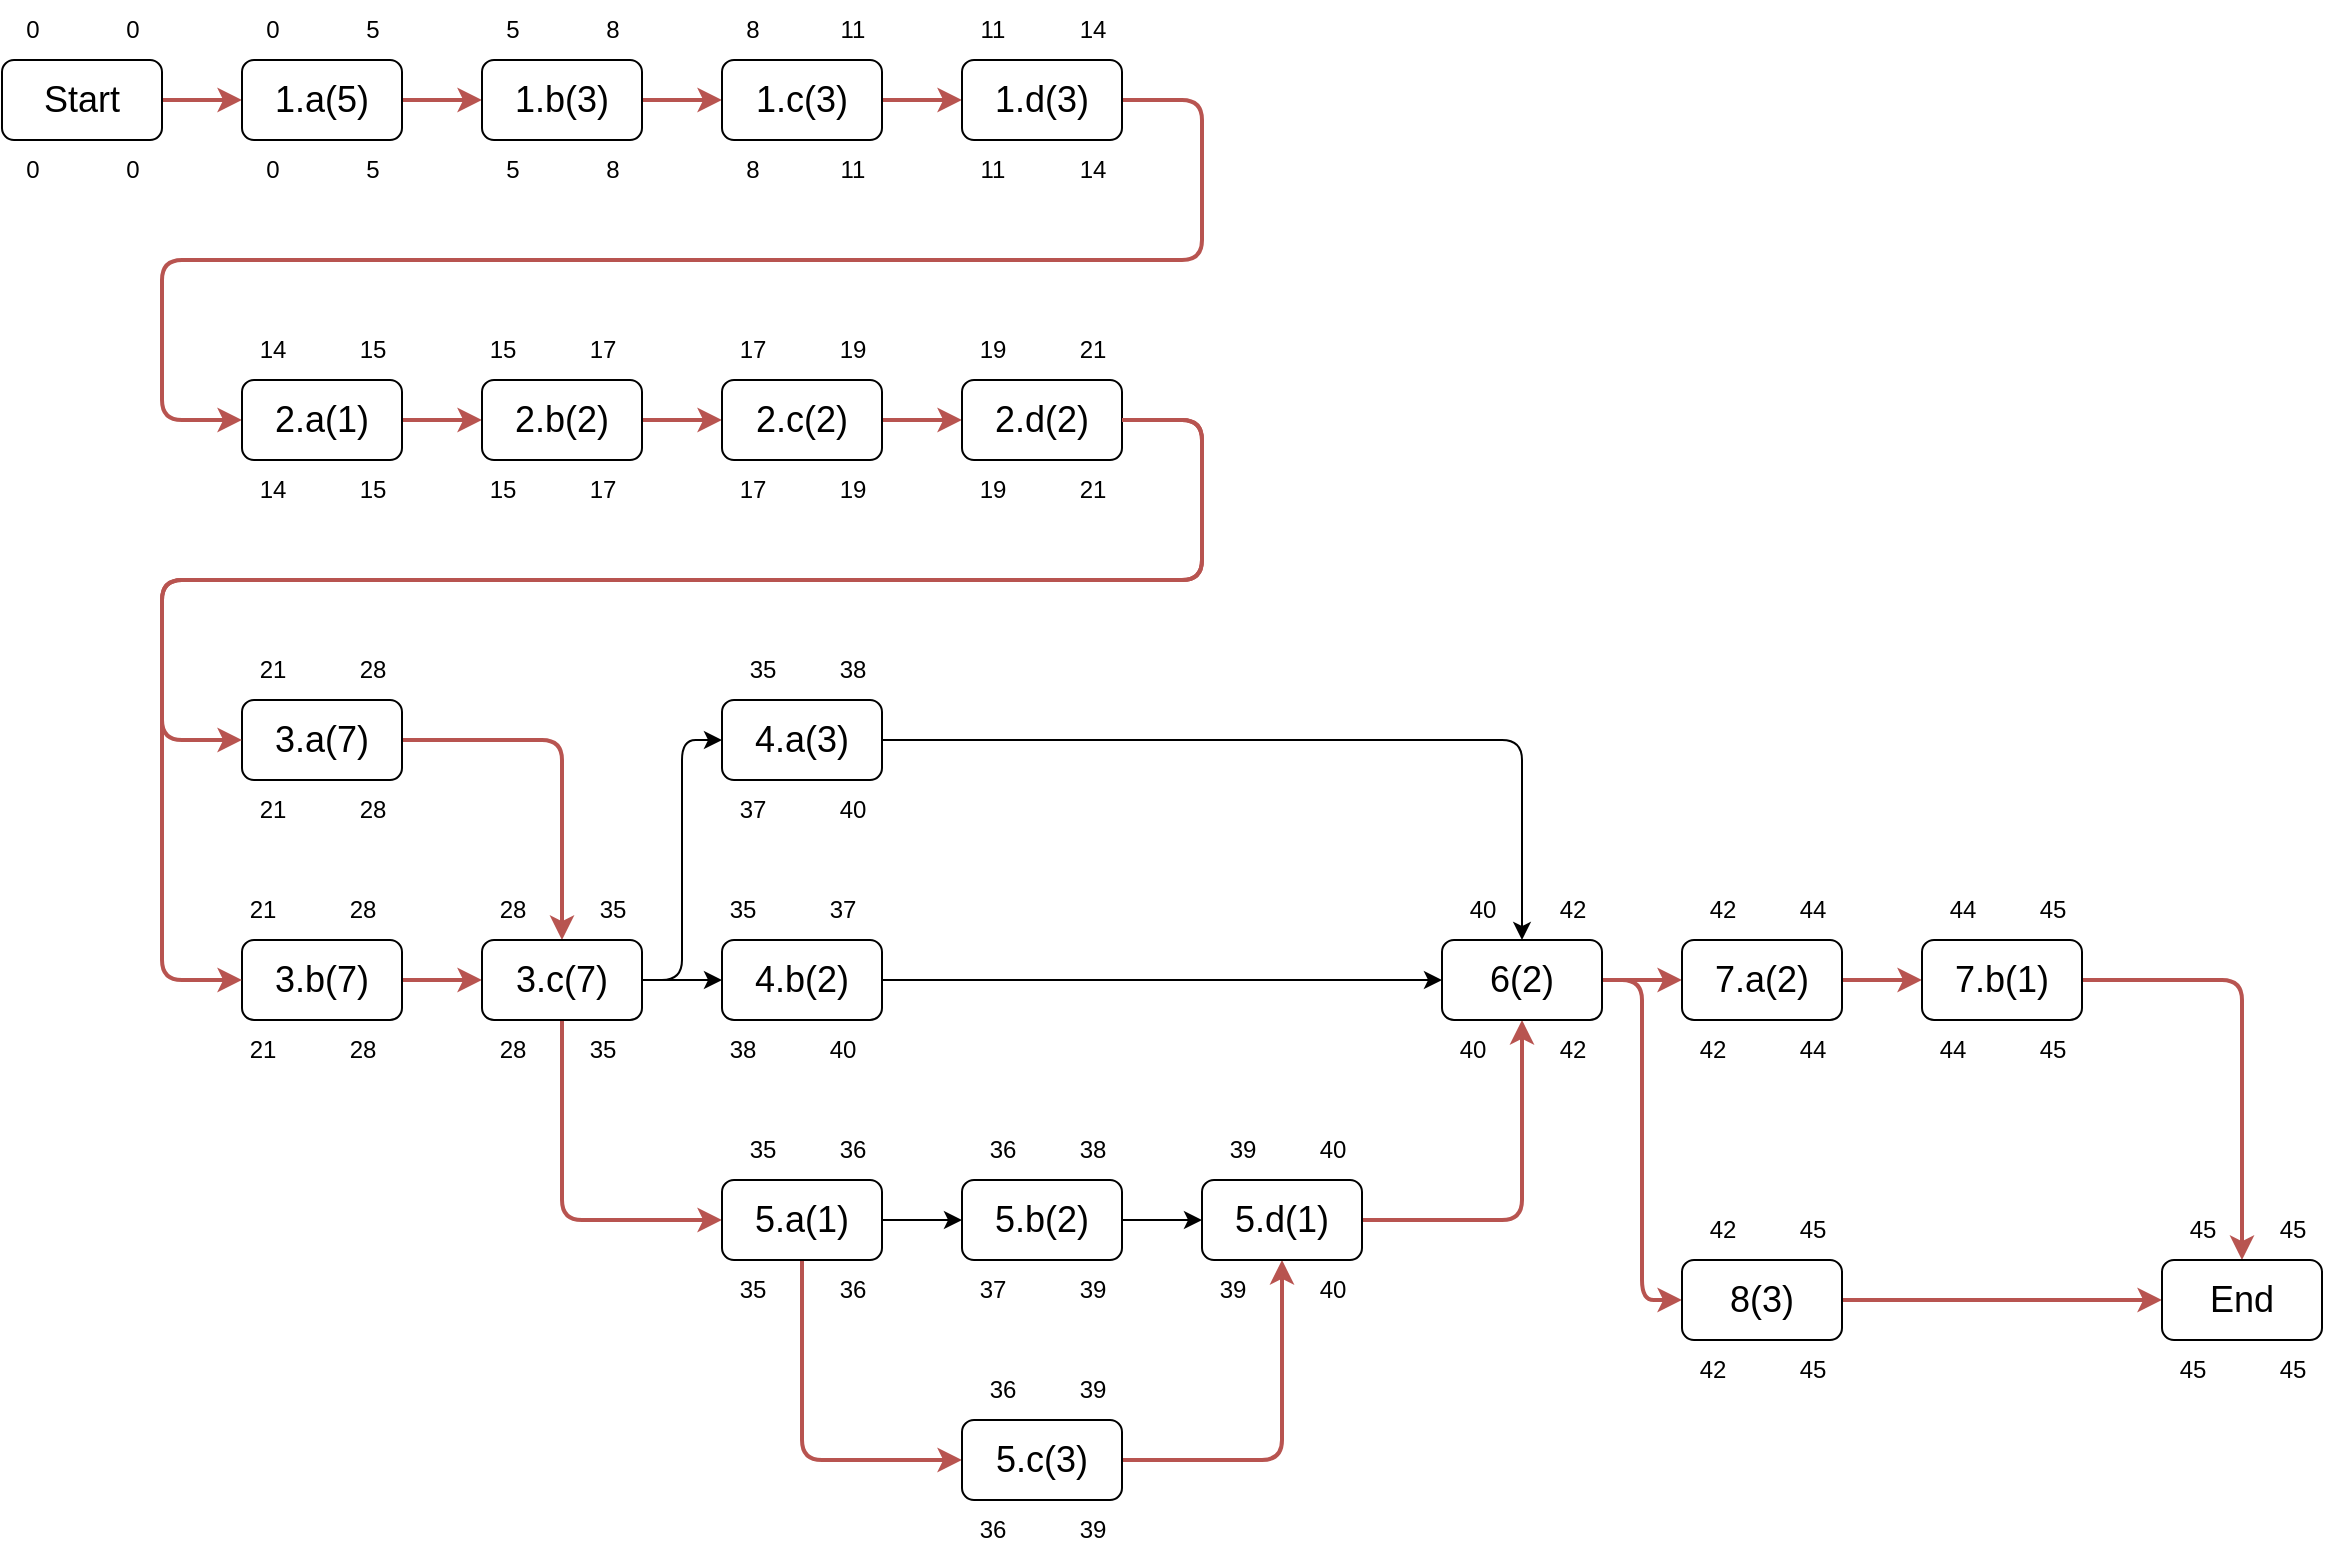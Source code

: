 <mxfile>
    <diagram id="s_p5GXijSTaCHinFCWkM" name="第 1 页">
        <mxGraphModel dx="336" dy="525" grid="1" gridSize="10" guides="1" tooltips="1" connect="1" arrows="1" fold="1" page="1" pageScale="1" pageWidth="1169" pageHeight="827" math="0" shadow="0">
            <root>
                <mxCell id="0"/>
                <mxCell id="1" parent="0"/>
                <mxCell id="74" style="edgeStyle=none;html=1;exitX=1;exitY=0.5;exitDx=0;exitDy=0;entryX=0;entryY=0.5;entryDx=0;entryDy=0;fontSize=12;fillColor=#f8cecc;strokeColor=#b85450;strokeWidth=2;" edge="1" parent="1" source="2" target="3">
                    <mxGeometry relative="1" as="geometry"/>
                </mxCell>
                <mxCell id="2" value="Start" style="rounded=1;whiteSpace=wrap;html=1;fontSize=18;" vertex="1" parent="1">
                    <mxGeometry y="40" width="80" height="40" as="geometry"/>
                </mxCell>
                <mxCell id="75" style="edgeStyle=none;html=1;exitX=1;exitY=0.5;exitDx=0;exitDy=0;entryX=0;entryY=0.5;entryDx=0;entryDy=0;fontSize=12;strokeColor=#b85450;fillColor=#f8cecc;strokeWidth=2;" edge="1" parent="1" source="3" target="13">
                    <mxGeometry relative="1" as="geometry"/>
                </mxCell>
                <mxCell id="3" value="1.a(5)" style="rounded=1;whiteSpace=wrap;html=1;fontSize=18;" vertex="1" parent="1">
                    <mxGeometry x="120" y="40" width="80" height="40" as="geometry"/>
                </mxCell>
                <mxCell id="4" value="0" style="text;html=1;align=center;verticalAlign=middle;resizable=0;points=[];autosize=1;strokeColor=none;fillColor=none;fontSize=12;" vertex="1" parent="1">
                    <mxGeometry y="10" width="30" height="30" as="geometry"/>
                </mxCell>
                <mxCell id="5" value="0" style="text;html=1;align=center;verticalAlign=middle;resizable=0;points=[];autosize=1;strokeColor=none;fillColor=none;fontSize=12;" vertex="1" parent="1">
                    <mxGeometry x="50" y="10" width="30" height="30" as="geometry"/>
                </mxCell>
                <mxCell id="6" value="0" style="text;html=1;align=center;verticalAlign=middle;resizable=0;points=[];autosize=1;strokeColor=none;fillColor=none;fontSize=12;" vertex="1" parent="1">
                    <mxGeometry y="80" width="30" height="30" as="geometry"/>
                </mxCell>
                <mxCell id="7" value="0" style="text;html=1;align=center;verticalAlign=middle;resizable=0;points=[];autosize=1;strokeColor=none;fillColor=none;fontSize=12;" vertex="1" parent="1">
                    <mxGeometry x="50" y="80" width="30" height="30" as="geometry"/>
                </mxCell>
                <mxCell id="9" value="0" style="text;html=1;align=center;verticalAlign=middle;resizable=0;points=[];autosize=1;strokeColor=none;fillColor=none;fontSize=12;" vertex="1" parent="1">
                    <mxGeometry x="120" y="10" width="30" height="30" as="geometry"/>
                </mxCell>
                <mxCell id="10" value="5" style="text;html=1;align=center;verticalAlign=middle;resizable=0;points=[];autosize=1;strokeColor=none;fillColor=none;fontSize=12;" vertex="1" parent="1">
                    <mxGeometry x="170" y="10" width="30" height="30" as="geometry"/>
                </mxCell>
                <mxCell id="11" value="0" style="text;html=1;align=center;verticalAlign=middle;resizable=0;points=[];autosize=1;strokeColor=none;fillColor=none;fontSize=12;" vertex="1" parent="1">
                    <mxGeometry x="120" y="80" width="30" height="30" as="geometry"/>
                </mxCell>
                <mxCell id="12" value="5" style="text;html=1;align=center;verticalAlign=middle;resizable=0;points=[];autosize=1;strokeColor=none;fillColor=none;fontSize=12;" vertex="1" parent="1">
                    <mxGeometry x="170" y="80" width="30" height="30" as="geometry"/>
                </mxCell>
                <mxCell id="76" style="edgeStyle=none;html=1;exitX=1;exitY=0.5;exitDx=0;exitDy=0;entryX=0;entryY=0.5;entryDx=0;entryDy=0;fontSize=12;strokeColor=#b85450;fillColor=#f8cecc;strokeWidth=2;" edge="1" parent="1" source="13" target="18">
                    <mxGeometry relative="1" as="geometry"/>
                </mxCell>
                <mxCell id="13" value="1.b(3)" style="rounded=1;whiteSpace=wrap;html=1;fontSize=18;" vertex="1" parent="1">
                    <mxGeometry x="240" y="40" width="80" height="40" as="geometry"/>
                </mxCell>
                <mxCell id="14" value="5" style="text;html=1;align=center;verticalAlign=middle;resizable=0;points=[];autosize=1;strokeColor=none;fillColor=none;fontSize=12;" vertex="1" parent="1">
                    <mxGeometry x="240" y="10" width="30" height="30" as="geometry"/>
                </mxCell>
                <mxCell id="15" value="8" style="text;html=1;align=center;verticalAlign=middle;resizable=0;points=[];autosize=1;strokeColor=none;fillColor=none;fontSize=12;" vertex="1" parent="1">
                    <mxGeometry x="290" y="10" width="30" height="30" as="geometry"/>
                </mxCell>
                <mxCell id="16" value="5" style="text;html=1;align=center;verticalAlign=middle;resizable=0;points=[];autosize=1;strokeColor=none;fillColor=none;fontSize=12;" vertex="1" parent="1">
                    <mxGeometry x="240" y="80" width="30" height="30" as="geometry"/>
                </mxCell>
                <mxCell id="17" value="8" style="text;html=1;align=center;verticalAlign=middle;resizable=0;points=[];autosize=1;strokeColor=none;fillColor=none;fontSize=12;" vertex="1" parent="1">
                    <mxGeometry x="290" y="80" width="30" height="30" as="geometry"/>
                </mxCell>
                <mxCell id="77" style="edgeStyle=none;html=1;exitX=1;exitY=0.5;exitDx=0;exitDy=0;entryX=0;entryY=0.5;entryDx=0;entryDy=0;fontSize=12;strokeColor=#b85450;fillColor=#f8cecc;strokeWidth=2;" edge="1" parent="1" source="18" target="23">
                    <mxGeometry relative="1" as="geometry"/>
                </mxCell>
                <mxCell id="18" value="1.c(3)" style="rounded=1;whiteSpace=wrap;html=1;fontSize=18;" vertex="1" parent="1">
                    <mxGeometry x="360" y="40" width="80" height="40" as="geometry"/>
                </mxCell>
                <mxCell id="19" value="8" style="text;html=1;align=center;verticalAlign=middle;resizable=0;points=[];autosize=1;strokeColor=none;fillColor=none;fontSize=12;" vertex="1" parent="1">
                    <mxGeometry x="360" y="10" width="30" height="30" as="geometry"/>
                </mxCell>
                <mxCell id="20" value="11" style="text;html=1;align=center;verticalAlign=middle;resizable=0;points=[];autosize=1;strokeColor=none;fillColor=none;fontSize=12;" vertex="1" parent="1">
                    <mxGeometry x="405" y="10" width="40" height="30" as="geometry"/>
                </mxCell>
                <mxCell id="21" value="8" style="text;html=1;align=center;verticalAlign=middle;resizable=0;points=[];autosize=1;strokeColor=none;fillColor=none;fontSize=12;" vertex="1" parent="1">
                    <mxGeometry x="360" y="80" width="30" height="30" as="geometry"/>
                </mxCell>
                <mxCell id="22" value="11" style="text;html=1;align=center;verticalAlign=middle;resizable=0;points=[];autosize=1;strokeColor=none;fillColor=none;fontSize=12;" vertex="1" parent="1">
                    <mxGeometry x="405" y="80" width="40" height="30" as="geometry"/>
                </mxCell>
                <mxCell id="78" style="edgeStyle=none;html=1;exitX=1;exitY=0.5;exitDx=0;exitDy=0;entryX=0;entryY=0.5;entryDx=0;entryDy=0;fontSize=12;strokeColor=#b85450;fillColor=#f8cecc;strokeWidth=2;" edge="1" parent="1" source="23" target="53">
                    <mxGeometry relative="1" as="geometry">
                        <Array as="points">
                            <mxPoint x="600" y="60"/>
                            <mxPoint x="600" y="140"/>
                            <mxPoint x="80" y="140"/>
                            <mxPoint x="80" y="220"/>
                        </Array>
                    </mxGeometry>
                </mxCell>
                <mxCell id="23" value="1.d(3)" style="rounded=1;whiteSpace=wrap;html=1;fontSize=18;" vertex="1" parent="1">
                    <mxGeometry x="480" y="40" width="80" height="40" as="geometry"/>
                </mxCell>
                <mxCell id="24" value="11" style="text;html=1;align=center;verticalAlign=middle;resizable=0;points=[];autosize=1;strokeColor=none;fillColor=none;fontSize=12;" vertex="1" parent="1">
                    <mxGeometry x="475" y="10" width="40" height="30" as="geometry"/>
                </mxCell>
                <mxCell id="25" value="14" style="text;html=1;align=center;verticalAlign=middle;resizable=0;points=[];autosize=1;strokeColor=none;fillColor=none;fontSize=12;" vertex="1" parent="1">
                    <mxGeometry x="525" y="10" width="40" height="30" as="geometry"/>
                </mxCell>
                <mxCell id="26" value="11" style="text;html=1;align=center;verticalAlign=middle;resizable=0;points=[];autosize=1;strokeColor=none;fillColor=none;fontSize=12;" vertex="1" parent="1">
                    <mxGeometry x="475" y="80" width="40" height="30" as="geometry"/>
                </mxCell>
                <mxCell id="27" value="14" style="text;html=1;align=center;verticalAlign=middle;resizable=0;points=[];autosize=1;strokeColor=none;fillColor=none;fontSize=12;" vertex="1" parent="1">
                    <mxGeometry x="525" y="80" width="40" height="30" as="geometry"/>
                </mxCell>
                <mxCell id="79" style="edgeStyle=none;html=1;exitX=1;exitY=0.5;exitDx=0;exitDy=0;entryX=0;entryY=0.5;entryDx=0;entryDy=0;fontSize=12;strokeColor=#b85450;fillColor=#f8cecc;strokeWidth=2;" edge="1" parent="1" source="53" target="58">
                    <mxGeometry relative="1" as="geometry"/>
                </mxCell>
                <mxCell id="53" value="2.a(1)" style="rounded=1;whiteSpace=wrap;html=1;fontSize=18;" vertex="1" parent="1">
                    <mxGeometry x="120" y="200" width="80" height="40" as="geometry"/>
                </mxCell>
                <mxCell id="54" value="14" style="text;html=1;align=center;verticalAlign=middle;resizable=0;points=[];autosize=1;strokeColor=none;fillColor=none;fontSize=12;" vertex="1" parent="1">
                    <mxGeometry x="115" y="170" width="40" height="30" as="geometry"/>
                </mxCell>
                <mxCell id="55" value="15" style="text;html=1;align=center;verticalAlign=middle;resizable=0;points=[];autosize=1;strokeColor=none;fillColor=none;fontSize=12;" vertex="1" parent="1">
                    <mxGeometry x="165" y="170" width="40" height="30" as="geometry"/>
                </mxCell>
                <mxCell id="56" value="14" style="text;html=1;align=center;verticalAlign=middle;resizable=0;points=[];autosize=1;strokeColor=none;fillColor=none;fontSize=12;" vertex="1" parent="1">
                    <mxGeometry x="115" y="240" width="40" height="30" as="geometry"/>
                </mxCell>
                <mxCell id="57" value="15" style="text;html=1;align=center;verticalAlign=middle;resizable=0;points=[];autosize=1;strokeColor=none;fillColor=none;fontSize=12;" vertex="1" parent="1">
                    <mxGeometry x="165" y="240" width="40" height="30" as="geometry"/>
                </mxCell>
                <mxCell id="80" style="edgeStyle=none;html=1;exitX=1;exitY=0.5;exitDx=0;exitDy=0;entryX=0;entryY=0.5;entryDx=0;entryDy=0;fontSize=12;strokeColor=#b85450;fillColor=#f8cecc;strokeWidth=2;" edge="1" parent="1" source="58" target="64">
                    <mxGeometry relative="1" as="geometry"/>
                </mxCell>
                <mxCell id="58" value="2.b(2)" style="rounded=1;whiteSpace=wrap;html=1;fontSize=18;" vertex="1" parent="1">
                    <mxGeometry x="240" y="200" width="80" height="40" as="geometry"/>
                </mxCell>
                <mxCell id="59" value="15" style="text;html=1;align=center;verticalAlign=middle;resizable=0;points=[];autosize=1;strokeColor=none;fillColor=none;fontSize=12;" vertex="1" parent="1">
                    <mxGeometry x="230" y="170" width="40" height="30" as="geometry"/>
                </mxCell>
                <mxCell id="60" value="17" style="text;html=1;align=center;verticalAlign=middle;resizable=0;points=[];autosize=1;strokeColor=none;fillColor=none;fontSize=12;" vertex="1" parent="1">
                    <mxGeometry x="280" y="170" width="40" height="30" as="geometry"/>
                </mxCell>
                <mxCell id="61" value="15" style="text;html=1;align=center;verticalAlign=middle;resizable=0;points=[];autosize=1;strokeColor=none;fillColor=none;fontSize=12;" vertex="1" parent="1">
                    <mxGeometry x="230" y="240" width="40" height="30" as="geometry"/>
                </mxCell>
                <mxCell id="62" value="17" style="text;html=1;align=center;verticalAlign=middle;resizable=0;points=[];autosize=1;strokeColor=none;fillColor=none;fontSize=12;" vertex="1" parent="1">
                    <mxGeometry x="280" y="240" width="40" height="30" as="geometry"/>
                </mxCell>
                <mxCell id="81" style="edgeStyle=none;html=1;exitX=1;exitY=0.5;exitDx=0;exitDy=0;entryX=0;entryY=0.5;entryDx=0;entryDy=0;fontSize=12;strokeColor=#b85450;fillColor=#f8cecc;strokeWidth=2;" edge="1" parent="1" source="64" target="69">
                    <mxGeometry relative="1" as="geometry"/>
                </mxCell>
                <mxCell id="64" value="2.c(2)" style="rounded=1;whiteSpace=wrap;html=1;fontSize=18;" vertex="1" parent="1">
                    <mxGeometry x="360" y="200" width="80" height="40" as="geometry"/>
                </mxCell>
                <mxCell id="65" value="17" style="text;html=1;align=center;verticalAlign=middle;resizable=0;points=[];autosize=1;strokeColor=none;fillColor=none;fontSize=12;" vertex="1" parent="1">
                    <mxGeometry x="355" y="170" width="40" height="30" as="geometry"/>
                </mxCell>
                <mxCell id="66" value="19" style="text;html=1;align=center;verticalAlign=middle;resizable=0;points=[];autosize=1;strokeColor=none;fillColor=none;fontSize=12;" vertex="1" parent="1">
                    <mxGeometry x="405" y="170" width="40" height="30" as="geometry"/>
                </mxCell>
                <mxCell id="67" value="17" style="text;html=1;align=center;verticalAlign=middle;resizable=0;points=[];autosize=1;strokeColor=none;fillColor=none;fontSize=12;" vertex="1" parent="1">
                    <mxGeometry x="355" y="240" width="40" height="30" as="geometry"/>
                </mxCell>
                <mxCell id="68" value="19" style="text;html=1;align=center;verticalAlign=middle;resizable=0;points=[];autosize=1;strokeColor=none;fillColor=none;fontSize=12;" vertex="1" parent="1">
                    <mxGeometry x="405" y="240" width="40" height="30" as="geometry"/>
                </mxCell>
                <mxCell id="69" value="2.d(2)" style="rounded=1;whiteSpace=wrap;html=1;fontSize=18;" vertex="1" parent="1">
                    <mxGeometry x="480" y="200" width="80" height="40" as="geometry"/>
                </mxCell>
                <mxCell id="70" value="19" style="text;html=1;align=center;verticalAlign=middle;resizable=0;points=[];autosize=1;strokeColor=none;fillColor=none;fontSize=12;" vertex="1" parent="1">
                    <mxGeometry x="475" y="170" width="40" height="30" as="geometry"/>
                </mxCell>
                <mxCell id="71" value="21" style="text;html=1;align=center;verticalAlign=middle;resizable=0;points=[];autosize=1;strokeColor=none;fillColor=none;fontSize=12;" vertex="1" parent="1">
                    <mxGeometry x="525" y="170" width="40" height="30" as="geometry"/>
                </mxCell>
                <mxCell id="72" value="19" style="text;html=1;align=center;verticalAlign=middle;resizable=0;points=[];autosize=1;strokeColor=none;fillColor=none;fontSize=12;" vertex="1" parent="1">
                    <mxGeometry x="475" y="240" width="40" height="30" as="geometry"/>
                </mxCell>
                <mxCell id="73" value="21" style="text;html=1;align=center;verticalAlign=middle;resizable=0;points=[];autosize=1;strokeColor=none;fillColor=none;fontSize=12;" vertex="1" parent="1">
                    <mxGeometry x="525" y="240" width="40" height="30" as="geometry"/>
                </mxCell>
                <mxCell id="113" style="edgeStyle=none;html=1;exitX=1;exitY=0.5;exitDx=0;exitDy=0;fontSize=12;entryX=0.5;entryY=0;entryDx=0;entryDy=0;strokeColor=#b85450;fillColor=#f8cecc;strokeWidth=2;" edge="1" parent="1" source="83" target="94">
                    <mxGeometry relative="1" as="geometry">
                        <mxPoint x="230" y="470" as="targetPoint"/>
                        <Array as="points">
                            <mxPoint x="280" y="380"/>
                        </Array>
                    </mxGeometry>
                </mxCell>
                <mxCell id="83" value="3.a(7)" style="rounded=1;whiteSpace=wrap;html=1;fontSize=18;" vertex="1" parent="1">
                    <mxGeometry x="120" y="360" width="80" height="40" as="geometry"/>
                </mxCell>
                <mxCell id="84" value="21" style="text;html=1;align=center;verticalAlign=middle;resizable=0;points=[];autosize=1;strokeColor=none;fillColor=none;fontSize=12;" vertex="1" parent="1">
                    <mxGeometry x="115" y="330" width="40" height="30" as="geometry"/>
                </mxCell>
                <mxCell id="85" value="28" style="text;html=1;align=center;verticalAlign=middle;resizable=0;points=[];autosize=1;strokeColor=none;fillColor=none;fontSize=12;" vertex="1" parent="1">
                    <mxGeometry x="165" y="330" width="40" height="30" as="geometry"/>
                </mxCell>
                <mxCell id="86" value="21" style="text;html=1;align=center;verticalAlign=middle;resizable=0;points=[];autosize=1;strokeColor=none;fillColor=none;fontSize=12;" vertex="1" parent="1">
                    <mxGeometry x="115" y="400" width="40" height="30" as="geometry"/>
                </mxCell>
                <mxCell id="87" value="28" style="text;html=1;align=center;verticalAlign=middle;resizable=0;points=[];autosize=1;strokeColor=none;fillColor=none;fontSize=12;" vertex="1" parent="1">
                    <mxGeometry x="165" y="400" width="40" height="30" as="geometry"/>
                </mxCell>
                <mxCell id="114" style="edgeStyle=none;html=1;exitX=1;exitY=0.5;exitDx=0;exitDy=0;fontSize=12;entryX=0;entryY=0.5;entryDx=0;entryDy=0;strokeColor=#b85450;fillColor=#f8cecc;strokeWidth=2;" edge="1" parent="1" source="89" target="94">
                    <mxGeometry relative="1" as="geometry">
                        <mxPoint x="240" y="460" as="targetPoint"/>
                    </mxGeometry>
                </mxCell>
                <mxCell id="89" value="3.b(7)" style="rounded=1;whiteSpace=wrap;html=1;fontSize=18;" vertex="1" parent="1">
                    <mxGeometry x="120" y="480" width="80" height="40" as="geometry"/>
                </mxCell>
                <mxCell id="90" value="21" style="text;html=1;align=center;verticalAlign=middle;resizable=0;points=[];autosize=1;strokeColor=none;fillColor=none;fontSize=12;" vertex="1" parent="1">
                    <mxGeometry x="110" y="450" width="40" height="30" as="geometry"/>
                </mxCell>
                <mxCell id="91" value="28" style="text;html=1;align=center;verticalAlign=middle;resizable=0;points=[];autosize=1;strokeColor=none;fillColor=none;fontSize=12;" vertex="1" parent="1">
                    <mxGeometry x="160" y="450" width="40" height="30" as="geometry"/>
                </mxCell>
                <mxCell id="92" value="21" style="text;html=1;align=center;verticalAlign=middle;resizable=0;points=[];autosize=1;strokeColor=none;fillColor=none;fontSize=12;" vertex="1" parent="1">
                    <mxGeometry x="110" y="520" width="40" height="30" as="geometry"/>
                </mxCell>
                <mxCell id="93" value="28" style="text;html=1;align=center;verticalAlign=middle;resizable=0;points=[];autosize=1;strokeColor=none;fillColor=none;fontSize=12;" vertex="1" parent="1">
                    <mxGeometry x="160" y="520" width="40" height="30" as="geometry"/>
                </mxCell>
                <mxCell id="115" style="edgeStyle=none;html=1;exitX=1;exitY=0.5;exitDx=0;exitDy=0;entryX=0;entryY=0.5;entryDx=0;entryDy=0;fontSize=12;" edge="1" parent="1" source="94" target="106">
                    <mxGeometry relative="1" as="geometry"/>
                </mxCell>
                <mxCell id="116" style="edgeStyle=none;html=1;entryX=0;entryY=0.5;entryDx=0;entryDy=0;fontSize=12;exitX=1;exitY=0.5;exitDx=0;exitDy=0;" edge="1" parent="1" source="94" target="101">
                    <mxGeometry relative="1" as="geometry">
                        <mxPoint x="310" y="430" as="sourcePoint"/>
                        <Array as="points">
                            <mxPoint x="340" y="500"/>
                            <mxPoint x="340" y="380"/>
                        </Array>
                    </mxGeometry>
                </mxCell>
                <mxCell id="137" style="edgeStyle=none;html=1;entryX=0;entryY=0.5;entryDx=0;entryDy=0;fontSize=12;strokeColor=#b85450;fillColor=#f8cecc;strokeWidth=2;exitX=0.5;exitY=1;exitDx=0;exitDy=0;" edge="1" parent="1" source="94" target="117">
                    <mxGeometry relative="1" as="geometry">
                        <mxPoint x="280" y="580" as="sourcePoint"/>
                        <Array as="points">
                            <mxPoint x="280" y="620"/>
                        </Array>
                    </mxGeometry>
                </mxCell>
                <mxCell id="94" value="3.c(7)" style="rounded=1;whiteSpace=wrap;html=1;fontSize=18;" vertex="1" parent="1">
                    <mxGeometry x="240" y="480" width="80" height="40" as="geometry"/>
                </mxCell>
                <mxCell id="95" value="28" style="text;html=1;align=center;verticalAlign=middle;resizable=0;points=[];autosize=1;strokeColor=none;fillColor=none;fontSize=12;" vertex="1" parent="1">
                    <mxGeometry x="235" y="450" width="40" height="30" as="geometry"/>
                </mxCell>
                <mxCell id="96" value="35" style="text;html=1;align=center;verticalAlign=middle;resizable=0;points=[];autosize=1;strokeColor=none;fillColor=none;fontSize=12;" vertex="1" parent="1">
                    <mxGeometry x="285" y="450" width="40" height="30" as="geometry"/>
                </mxCell>
                <mxCell id="97" value="28" style="text;html=1;align=center;verticalAlign=middle;resizable=0;points=[];autosize=1;strokeColor=none;fillColor=none;fontSize=12;" vertex="1" parent="1">
                    <mxGeometry x="235" y="520" width="40" height="30" as="geometry"/>
                </mxCell>
                <mxCell id="98" value="35" style="text;html=1;align=center;verticalAlign=middle;resizable=0;points=[];autosize=1;strokeColor=none;fillColor=none;fontSize=12;" vertex="1" parent="1">
                    <mxGeometry x="280" y="520" width="40" height="30" as="geometry"/>
                </mxCell>
                <mxCell id="99" style="edgeStyle=none;html=1;fontSize=12;exitX=1;exitY=0.5;exitDx=0;exitDy=0;entryX=0;entryY=0.5;entryDx=0;entryDy=0;strokeColor=#b85450;fillColor=#f8cecc;strokeWidth=2;" edge="1" parent="1" source="69" target="83">
                    <mxGeometry relative="1" as="geometry">
                        <Array as="points">
                            <mxPoint x="600" y="220"/>
                            <mxPoint x="600" y="300"/>
                            <mxPoint x="80" y="300"/>
                            <mxPoint x="80" y="380"/>
                        </Array>
                        <mxPoint x="590" y="200" as="sourcePoint"/>
                        <mxPoint x="220" y="410" as="targetPoint"/>
                    </mxGeometry>
                </mxCell>
                <mxCell id="160" style="edgeStyle=none;html=1;exitX=1;exitY=0.5;exitDx=0;exitDy=0;fontSize=12;" edge="1" parent="1" source="101" target="142">
                    <mxGeometry relative="1" as="geometry">
                        <mxPoint x="720" y="490" as="targetPoint"/>
                        <Array as="points">
                            <mxPoint x="760" y="380"/>
                        </Array>
                    </mxGeometry>
                </mxCell>
                <mxCell id="101" value="4.a(3)" style="rounded=1;whiteSpace=wrap;html=1;fontSize=18;" vertex="1" parent="1">
                    <mxGeometry x="360" y="360" width="80" height="40" as="geometry"/>
                </mxCell>
                <mxCell id="102" value="35" style="text;html=1;align=center;verticalAlign=middle;resizable=0;points=[];autosize=1;strokeColor=none;fillColor=none;fontSize=12;" vertex="1" parent="1">
                    <mxGeometry x="360" y="330" width="40" height="30" as="geometry"/>
                </mxCell>
                <mxCell id="103" value="38" style="text;html=1;align=center;verticalAlign=middle;resizable=0;points=[];autosize=1;strokeColor=none;fillColor=none;fontSize=12;" vertex="1" parent="1">
                    <mxGeometry x="405" y="330" width="40" height="30" as="geometry"/>
                </mxCell>
                <mxCell id="104" value="37" style="text;html=1;align=center;verticalAlign=middle;resizable=0;points=[];autosize=1;strokeColor=none;fillColor=none;fontSize=12;" vertex="1" parent="1">
                    <mxGeometry x="355" y="400" width="40" height="30" as="geometry"/>
                </mxCell>
                <mxCell id="105" value="40" style="text;html=1;align=center;verticalAlign=middle;resizable=0;points=[];autosize=1;strokeColor=none;fillColor=none;fontSize=12;" vertex="1" parent="1">
                    <mxGeometry x="405" y="400" width="40" height="30" as="geometry"/>
                </mxCell>
                <mxCell id="159" style="edgeStyle=none;html=1;exitX=1;exitY=0.5;exitDx=0;exitDy=0;entryX=0;entryY=0.5;entryDx=0;entryDy=0;fontSize=12;" edge="1" parent="1" source="106" target="142">
                    <mxGeometry relative="1" as="geometry"/>
                </mxCell>
                <mxCell id="106" value="4.b(2)" style="rounded=1;whiteSpace=wrap;html=1;fontSize=18;" vertex="1" parent="1">
                    <mxGeometry x="360" y="480" width="80" height="40" as="geometry"/>
                </mxCell>
                <mxCell id="107" value="35" style="text;html=1;align=center;verticalAlign=middle;resizable=0;points=[];autosize=1;strokeColor=none;fillColor=none;fontSize=12;" vertex="1" parent="1">
                    <mxGeometry x="350" y="450" width="40" height="30" as="geometry"/>
                </mxCell>
                <mxCell id="108" value="37" style="text;html=1;align=center;verticalAlign=middle;resizable=0;points=[];autosize=1;strokeColor=none;fillColor=none;fontSize=12;" vertex="1" parent="1">
                    <mxGeometry x="400" y="450" width="40" height="30" as="geometry"/>
                </mxCell>
                <mxCell id="109" value="38" style="text;html=1;align=center;verticalAlign=middle;resizable=0;points=[];autosize=1;strokeColor=none;fillColor=none;fontSize=12;" vertex="1" parent="1">
                    <mxGeometry x="350" y="520" width="40" height="30" as="geometry"/>
                </mxCell>
                <mxCell id="110" value="40" style="text;html=1;align=center;verticalAlign=middle;resizable=0;points=[];autosize=1;strokeColor=none;fillColor=none;fontSize=12;" vertex="1" parent="1">
                    <mxGeometry x="400" y="520" width="40" height="30" as="geometry"/>
                </mxCell>
                <mxCell id="112" style="edgeStyle=none;html=1;fontSize=12;exitX=1;exitY=0.5;exitDx=0;exitDy=0;entryX=0;entryY=0.5;entryDx=0;entryDy=0;strokeColor=#b85450;fillColor=#f8cecc;strokeWidth=2;" edge="1" parent="1" source="69" target="89">
                    <mxGeometry relative="1" as="geometry">
                        <Array as="points">
                            <mxPoint x="600" y="220"/>
                            <mxPoint x="600" y="300"/>
                            <mxPoint x="80" y="300"/>
                            <mxPoint x="80" y="500"/>
                        </Array>
                        <mxPoint x="560" y="220" as="sourcePoint"/>
                        <mxPoint x="200" y="440" as="targetPoint"/>
                    </mxGeometry>
                </mxCell>
                <mxCell id="138" style="edgeStyle=none;html=1;exitX=1;exitY=0.5;exitDx=0;exitDy=0;entryX=0;entryY=0.5;entryDx=0;entryDy=0;fontSize=12;" edge="1" parent="1" source="117" target="122">
                    <mxGeometry relative="1" as="geometry"/>
                </mxCell>
                <mxCell id="139" style="edgeStyle=none;html=1;exitX=0.5;exitY=1;exitDx=0;exitDy=0;entryX=0;entryY=0.5;entryDx=0;entryDy=0;fontSize=12;strokeColor=#b85450;fillColor=#f8cecc;strokeWidth=2;" edge="1" parent="1" source="117" target="127">
                    <mxGeometry relative="1" as="geometry">
                        <Array as="points">
                            <mxPoint x="400" y="740"/>
                        </Array>
                    </mxGeometry>
                </mxCell>
                <mxCell id="117" value="5.a(1)" style="rounded=1;whiteSpace=wrap;html=1;fontSize=18;" vertex="1" parent="1">
                    <mxGeometry x="360" y="600" width="80" height="40" as="geometry"/>
                </mxCell>
                <mxCell id="118" value="35" style="text;html=1;align=center;verticalAlign=middle;resizable=0;points=[];autosize=1;strokeColor=none;fillColor=none;fontSize=12;" vertex="1" parent="1">
                    <mxGeometry x="360" y="570" width="40" height="30" as="geometry"/>
                </mxCell>
                <mxCell id="119" value="36" style="text;html=1;align=center;verticalAlign=middle;resizable=0;points=[];autosize=1;strokeColor=none;fillColor=none;fontSize=12;" vertex="1" parent="1">
                    <mxGeometry x="405" y="570" width="40" height="30" as="geometry"/>
                </mxCell>
                <mxCell id="120" value="35" style="text;html=1;align=center;verticalAlign=middle;resizable=0;points=[];autosize=1;strokeColor=none;fillColor=none;fontSize=12;" vertex="1" parent="1">
                    <mxGeometry x="355" y="640" width="40" height="30" as="geometry"/>
                </mxCell>
                <mxCell id="121" value="36" style="text;html=1;align=center;verticalAlign=middle;resizable=0;points=[];autosize=1;strokeColor=none;fillColor=none;fontSize=12;" vertex="1" parent="1">
                    <mxGeometry x="405" y="640" width="40" height="30" as="geometry"/>
                </mxCell>
                <mxCell id="140" style="edgeStyle=none;html=1;exitX=1;exitY=0.5;exitDx=0;exitDy=0;entryX=0;entryY=0.5;entryDx=0;entryDy=0;fontSize=12;" edge="1" parent="1" source="122" target="132">
                    <mxGeometry relative="1" as="geometry"/>
                </mxCell>
                <mxCell id="122" value="5.b(2)" style="rounded=1;whiteSpace=wrap;html=1;fontSize=18;" vertex="1" parent="1">
                    <mxGeometry x="480" y="600" width="80" height="40" as="geometry"/>
                </mxCell>
                <mxCell id="123" value="36" style="text;html=1;align=center;verticalAlign=middle;resizable=0;points=[];autosize=1;strokeColor=none;fillColor=none;fontSize=12;" vertex="1" parent="1">
                    <mxGeometry x="480" y="570" width="40" height="30" as="geometry"/>
                </mxCell>
                <mxCell id="124" value="38" style="text;html=1;align=center;verticalAlign=middle;resizable=0;points=[];autosize=1;strokeColor=none;fillColor=none;fontSize=12;" vertex="1" parent="1">
                    <mxGeometry x="525" y="570" width="40" height="30" as="geometry"/>
                </mxCell>
                <mxCell id="125" value="37" style="text;html=1;align=center;verticalAlign=middle;resizable=0;points=[];autosize=1;strokeColor=none;fillColor=none;fontSize=12;" vertex="1" parent="1">
                    <mxGeometry x="475" y="640" width="40" height="30" as="geometry"/>
                </mxCell>
                <mxCell id="126" value="39" style="text;html=1;align=center;verticalAlign=middle;resizable=0;points=[];autosize=1;strokeColor=none;fillColor=none;fontSize=12;" vertex="1" parent="1">
                    <mxGeometry x="525" y="640" width="40" height="30" as="geometry"/>
                </mxCell>
                <mxCell id="141" style="edgeStyle=none;html=1;exitX=1;exitY=0.5;exitDx=0;exitDy=0;entryX=0.5;entryY=1;entryDx=0;entryDy=0;fontSize=12;strokeColor=#b85450;fillColor=#f8cecc;strokeWidth=2;" edge="1" parent="1" source="127" target="132">
                    <mxGeometry relative="1" as="geometry">
                        <Array as="points">
                            <mxPoint x="640" y="740"/>
                        </Array>
                    </mxGeometry>
                </mxCell>
                <mxCell id="127" value="5.c(3)" style="rounded=1;whiteSpace=wrap;html=1;fontSize=18;" vertex="1" parent="1">
                    <mxGeometry x="480" y="720" width="80" height="40" as="geometry"/>
                </mxCell>
                <mxCell id="128" value="36" style="text;html=1;align=center;verticalAlign=middle;resizable=0;points=[];autosize=1;strokeColor=none;fillColor=none;fontSize=12;" vertex="1" parent="1">
                    <mxGeometry x="480" y="690" width="40" height="30" as="geometry"/>
                </mxCell>
                <mxCell id="129" value="39" style="text;html=1;align=center;verticalAlign=middle;resizable=0;points=[];autosize=1;strokeColor=none;fillColor=none;fontSize=12;" vertex="1" parent="1">
                    <mxGeometry x="525" y="690" width="40" height="30" as="geometry"/>
                </mxCell>
                <mxCell id="130" value="36" style="text;html=1;align=center;verticalAlign=middle;resizable=0;points=[];autosize=1;strokeColor=none;fillColor=none;fontSize=12;" vertex="1" parent="1">
                    <mxGeometry x="475" y="760" width="40" height="30" as="geometry"/>
                </mxCell>
                <mxCell id="131" value="39" style="text;html=1;align=center;verticalAlign=middle;resizable=0;points=[];autosize=1;strokeColor=none;fillColor=none;fontSize=12;" vertex="1" parent="1">
                    <mxGeometry x="525" y="760" width="40" height="30" as="geometry"/>
                </mxCell>
                <mxCell id="158" style="edgeStyle=none;html=1;exitX=1;exitY=0.5;exitDx=0;exitDy=0;entryX=0.5;entryY=1;entryDx=0;entryDy=0;fontSize=12;strokeColor=#b85450;fillColor=#f8cecc;strokeWidth=2;" edge="1" parent="1" source="132" target="142">
                    <mxGeometry relative="1" as="geometry">
                        <Array as="points">
                            <mxPoint x="760" y="620"/>
                        </Array>
                    </mxGeometry>
                </mxCell>
                <mxCell id="132" value="5.d(1)" style="rounded=1;whiteSpace=wrap;html=1;fontSize=18;" vertex="1" parent="1">
                    <mxGeometry x="600" y="600" width="80" height="40" as="geometry"/>
                </mxCell>
                <mxCell id="133" value="39" style="text;html=1;align=center;verticalAlign=middle;resizable=0;points=[];autosize=1;strokeColor=none;fillColor=none;fontSize=12;" vertex="1" parent="1">
                    <mxGeometry x="600" y="570" width="40" height="30" as="geometry"/>
                </mxCell>
                <mxCell id="134" value="40" style="text;html=1;align=center;verticalAlign=middle;resizable=0;points=[];autosize=1;strokeColor=none;fillColor=none;fontSize=12;" vertex="1" parent="1">
                    <mxGeometry x="645" y="570" width="40" height="30" as="geometry"/>
                </mxCell>
                <mxCell id="135" value="39" style="text;html=1;align=center;verticalAlign=middle;resizable=0;points=[];autosize=1;strokeColor=none;fillColor=none;fontSize=12;" vertex="1" parent="1">
                    <mxGeometry x="595" y="640" width="40" height="30" as="geometry"/>
                </mxCell>
                <mxCell id="136" value="40" style="text;html=1;align=center;verticalAlign=middle;resizable=0;points=[];autosize=1;strokeColor=none;fillColor=none;fontSize=12;" vertex="1" parent="1">
                    <mxGeometry x="645" y="640" width="40" height="30" as="geometry"/>
                </mxCell>
                <mxCell id="161" style="edgeStyle=none;html=1;exitX=1;exitY=0.5;exitDx=0;exitDy=0;entryX=0;entryY=0.5;entryDx=0;entryDy=0;fontSize=12;strokeColor=#b85450;fillColor=#f8cecc;strokeWidth=2;" edge="1" parent="1" source="142" target="148">
                    <mxGeometry relative="1" as="geometry"/>
                </mxCell>
                <mxCell id="173" style="edgeStyle=none;html=1;exitX=1;exitY=0.5;exitDx=0;exitDy=0;entryX=0;entryY=0.5;entryDx=0;entryDy=0;fontSize=12;strokeColor=#b85450;fillColor=#f8cecc;strokeWidth=2;" edge="1" parent="1" source="142" target="163">
                    <mxGeometry relative="1" as="geometry">
                        <Array as="points">
                            <mxPoint x="820" y="500"/>
                            <mxPoint x="820" y="660"/>
                        </Array>
                    </mxGeometry>
                </mxCell>
                <mxCell id="142" value="6(2)" style="rounded=1;whiteSpace=wrap;html=1;fontSize=18;" vertex="1" parent="1">
                    <mxGeometry x="720" y="480" width="80" height="40" as="geometry"/>
                </mxCell>
                <mxCell id="143" value="40" style="text;html=1;align=center;verticalAlign=middle;resizable=0;points=[];autosize=1;strokeColor=none;fillColor=none;fontSize=12;" vertex="1" parent="1">
                    <mxGeometry x="720" y="450" width="40" height="30" as="geometry"/>
                </mxCell>
                <mxCell id="144" value="42" style="text;html=1;align=center;verticalAlign=middle;resizable=0;points=[];autosize=1;strokeColor=none;fillColor=none;fontSize=12;" vertex="1" parent="1">
                    <mxGeometry x="765" y="450" width="40" height="30" as="geometry"/>
                </mxCell>
                <mxCell id="145" value="40" style="text;html=1;align=center;verticalAlign=middle;resizable=0;points=[];autosize=1;strokeColor=none;fillColor=none;fontSize=12;" vertex="1" parent="1">
                    <mxGeometry x="715" y="520" width="40" height="30" as="geometry"/>
                </mxCell>
                <mxCell id="146" value="42" style="text;html=1;align=center;verticalAlign=middle;resizable=0;points=[];autosize=1;strokeColor=none;fillColor=none;fontSize=12;" vertex="1" parent="1">
                    <mxGeometry x="765" y="520" width="40" height="30" as="geometry"/>
                </mxCell>
                <mxCell id="147" style="edgeStyle=none;html=1;exitX=1;exitY=0.5;exitDx=0;exitDy=0;entryX=0;entryY=0.5;entryDx=0;entryDy=0;fontSize=12;strokeColor=#b85450;fillColor=#f8cecc;strokeWidth=2;" edge="1" parent="1" source="148" target="153">
                    <mxGeometry relative="1" as="geometry"/>
                </mxCell>
                <mxCell id="148" value="7.a(2)" style="rounded=1;whiteSpace=wrap;html=1;fontSize=18;" vertex="1" parent="1">
                    <mxGeometry x="840" y="480" width="80" height="40" as="geometry"/>
                </mxCell>
                <mxCell id="149" value="42" style="text;html=1;align=center;verticalAlign=middle;resizable=0;points=[];autosize=1;strokeColor=none;fillColor=none;fontSize=12;" vertex="1" parent="1">
                    <mxGeometry x="840" y="450" width="40" height="30" as="geometry"/>
                </mxCell>
                <mxCell id="150" value="44" style="text;html=1;align=center;verticalAlign=middle;resizable=0;points=[];autosize=1;strokeColor=none;fillColor=none;fontSize=12;" vertex="1" parent="1">
                    <mxGeometry x="885" y="450" width="40" height="30" as="geometry"/>
                </mxCell>
                <mxCell id="151" value="42" style="text;html=1;align=center;verticalAlign=middle;resizable=0;points=[];autosize=1;strokeColor=none;fillColor=none;fontSize=12;" vertex="1" parent="1">
                    <mxGeometry x="835" y="520" width="40" height="30" as="geometry"/>
                </mxCell>
                <mxCell id="152" value="44" style="text;html=1;align=center;verticalAlign=middle;resizable=0;points=[];autosize=1;strokeColor=none;fillColor=none;fontSize=12;" vertex="1" parent="1">
                    <mxGeometry x="885" y="520" width="40" height="30" as="geometry"/>
                </mxCell>
                <mxCell id="174" style="edgeStyle=none;html=1;exitX=1;exitY=0.5;exitDx=0;exitDy=0;fontSize=12;strokeColor=#b85450;fillColor=#f8cecc;strokeWidth=2;" edge="1" parent="1" source="153" target="168">
                    <mxGeometry relative="1" as="geometry">
                        <Array as="points">
                            <mxPoint x="1120" y="500"/>
                        </Array>
                    </mxGeometry>
                </mxCell>
                <mxCell id="153" value="7.b(1)" style="rounded=1;whiteSpace=wrap;html=1;fontSize=18;" vertex="1" parent="1">
                    <mxGeometry x="960" y="480" width="80" height="40" as="geometry"/>
                </mxCell>
                <mxCell id="154" value="44" style="text;html=1;align=center;verticalAlign=middle;resizable=0;points=[];autosize=1;strokeColor=none;fillColor=none;fontSize=12;" vertex="1" parent="1">
                    <mxGeometry x="960" y="450" width="40" height="30" as="geometry"/>
                </mxCell>
                <mxCell id="155" value="45" style="text;html=1;align=center;verticalAlign=middle;resizable=0;points=[];autosize=1;strokeColor=none;fillColor=none;fontSize=12;" vertex="1" parent="1">
                    <mxGeometry x="1005" y="450" width="40" height="30" as="geometry"/>
                </mxCell>
                <mxCell id="156" value="44" style="text;html=1;align=center;verticalAlign=middle;resizable=0;points=[];autosize=1;strokeColor=none;fillColor=none;fontSize=12;" vertex="1" parent="1">
                    <mxGeometry x="955" y="520" width="40" height="30" as="geometry"/>
                </mxCell>
                <mxCell id="157" value="45" style="text;html=1;align=center;verticalAlign=middle;resizable=0;points=[];autosize=1;strokeColor=none;fillColor=none;fontSize=12;" vertex="1" parent="1">
                    <mxGeometry x="1005" y="520" width="40" height="30" as="geometry"/>
                </mxCell>
                <mxCell id="162" style="edgeStyle=none;html=1;exitX=1;exitY=0.5;exitDx=0;exitDy=0;entryX=0;entryY=0.5;entryDx=0;entryDy=0;fontSize=12;strokeColor=#b85450;fillColor=#f8cecc;strokeWidth=2;" edge="1" parent="1" source="163" target="168">
                    <mxGeometry relative="1" as="geometry"/>
                </mxCell>
                <mxCell id="163" value="8(3)" style="rounded=1;whiteSpace=wrap;html=1;fontSize=18;" vertex="1" parent="1">
                    <mxGeometry x="840" y="640" width="80" height="40" as="geometry"/>
                </mxCell>
                <mxCell id="164" value="42" style="text;html=1;align=center;verticalAlign=middle;resizable=0;points=[];autosize=1;strokeColor=none;fillColor=none;fontSize=12;" vertex="1" parent="1">
                    <mxGeometry x="840" y="610" width="40" height="30" as="geometry"/>
                </mxCell>
                <mxCell id="165" value="45" style="text;html=1;align=center;verticalAlign=middle;resizable=0;points=[];autosize=1;strokeColor=none;fillColor=none;fontSize=12;" vertex="1" parent="1">
                    <mxGeometry x="885" y="610" width="40" height="30" as="geometry"/>
                </mxCell>
                <mxCell id="166" value="42" style="text;html=1;align=center;verticalAlign=middle;resizable=0;points=[];autosize=1;strokeColor=none;fillColor=none;fontSize=12;" vertex="1" parent="1">
                    <mxGeometry x="835" y="680" width="40" height="30" as="geometry"/>
                </mxCell>
                <mxCell id="167" value="45" style="text;html=1;align=center;verticalAlign=middle;resizable=0;points=[];autosize=1;strokeColor=none;fillColor=none;fontSize=12;" vertex="1" parent="1">
                    <mxGeometry x="885" y="680" width="40" height="30" as="geometry"/>
                </mxCell>
                <mxCell id="168" value="End" style="rounded=1;whiteSpace=wrap;html=1;fontSize=18;" vertex="1" parent="1">
                    <mxGeometry x="1080" y="640" width="80" height="40" as="geometry"/>
                </mxCell>
                <mxCell id="169" value="45" style="text;html=1;align=center;verticalAlign=middle;resizable=0;points=[];autosize=1;strokeColor=none;fillColor=none;fontSize=12;" vertex="1" parent="1">
                    <mxGeometry x="1080" y="610" width="40" height="30" as="geometry"/>
                </mxCell>
                <mxCell id="170" value="45" style="text;html=1;align=center;verticalAlign=middle;resizable=0;points=[];autosize=1;strokeColor=none;fillColor=none;fontSize=12;" vertex="1" parent="1">
                    <mxGeometry x="1125" y="610" width="40" height="30" as="geometry"/>
                </mxCell>
                <mxCell id="171" value="45" style="text;html=1;align=center;verticalAlign=middle;resizable=0;points=[];autosize=1;strokeColor=none;fillColor=none;fontSize=12;" vertex="1" parent="1">
                    <mxGeometry x="1075" y="680" width="40" height="30" as="geometry"/>
                </mxCell>
                <mxCell id="172" value="45" style="text;html=1;align=center;verticalAlign=middle;resizable=0;points=[];autosize=1;strokeColor=none;fillColor=none;fontSize=12;" vertex="1" parent="1">
                    <mxGeometry x="1125" y="680" width="40" height="30" as="geometry"/>
                </mxCell>
            </root>
        </mxGraphModel>
    </diagram>
</mxfile>
